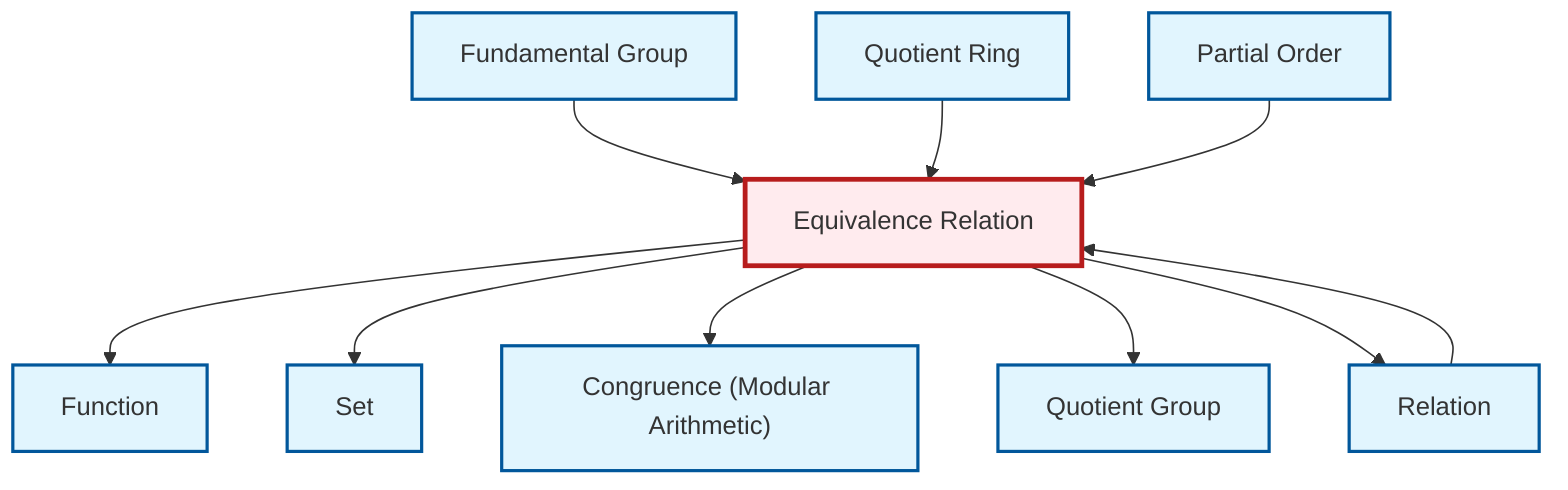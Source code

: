 graph TD
    classDef definition fill:#e1f5fe,stroke:#01579b,stroke-width:2px
    classDef theorem fill:#f3e5f5,stroke:#4a148c,stroke-width:2px
    classDef axiom fill:#fff3e0,stroke:#e65100,stroke-width:2px
    classDef example fill:#e8f5e9,stroke:#1b5e20,stroke-width:2px
    classDef current fill:#ffebee,stroke:#b71c1c,stroke-width:3px
    def-equivalence-relation["Equivalence Relation"]:::definition
    def-function["Function"]:::definition
    def-quotient-group["Quotient Group"]:::definition
    def-congruence["Congruence (Modular Arithmetic)"]:::definition
    def-set["Set"]:::definition
    def-relation["Relation"]:::definition
    def-partial-order["Partial Order"]:::definition
    def-fundamental-group["Fundamental Group"]:::definition
    def-quotient-ring["Quotient Ring"]:::definition
    def-relation --> def-equivalence-relation
    def-fundamental-group --> def-equivalence-relation
    def-equivalence-relation --> def-function
    def-equivalence-relation --> def-set
    def-equivalence-relation --> def-congruence
    def-quotient-ring --> def-equivalence-relation
    def-equivalence-relation --> def-quotient-group
    def-equivalence-relation --> def-relation
    def-partial-order --> def-equivalence-relation
    class def-equivalence-relation current
